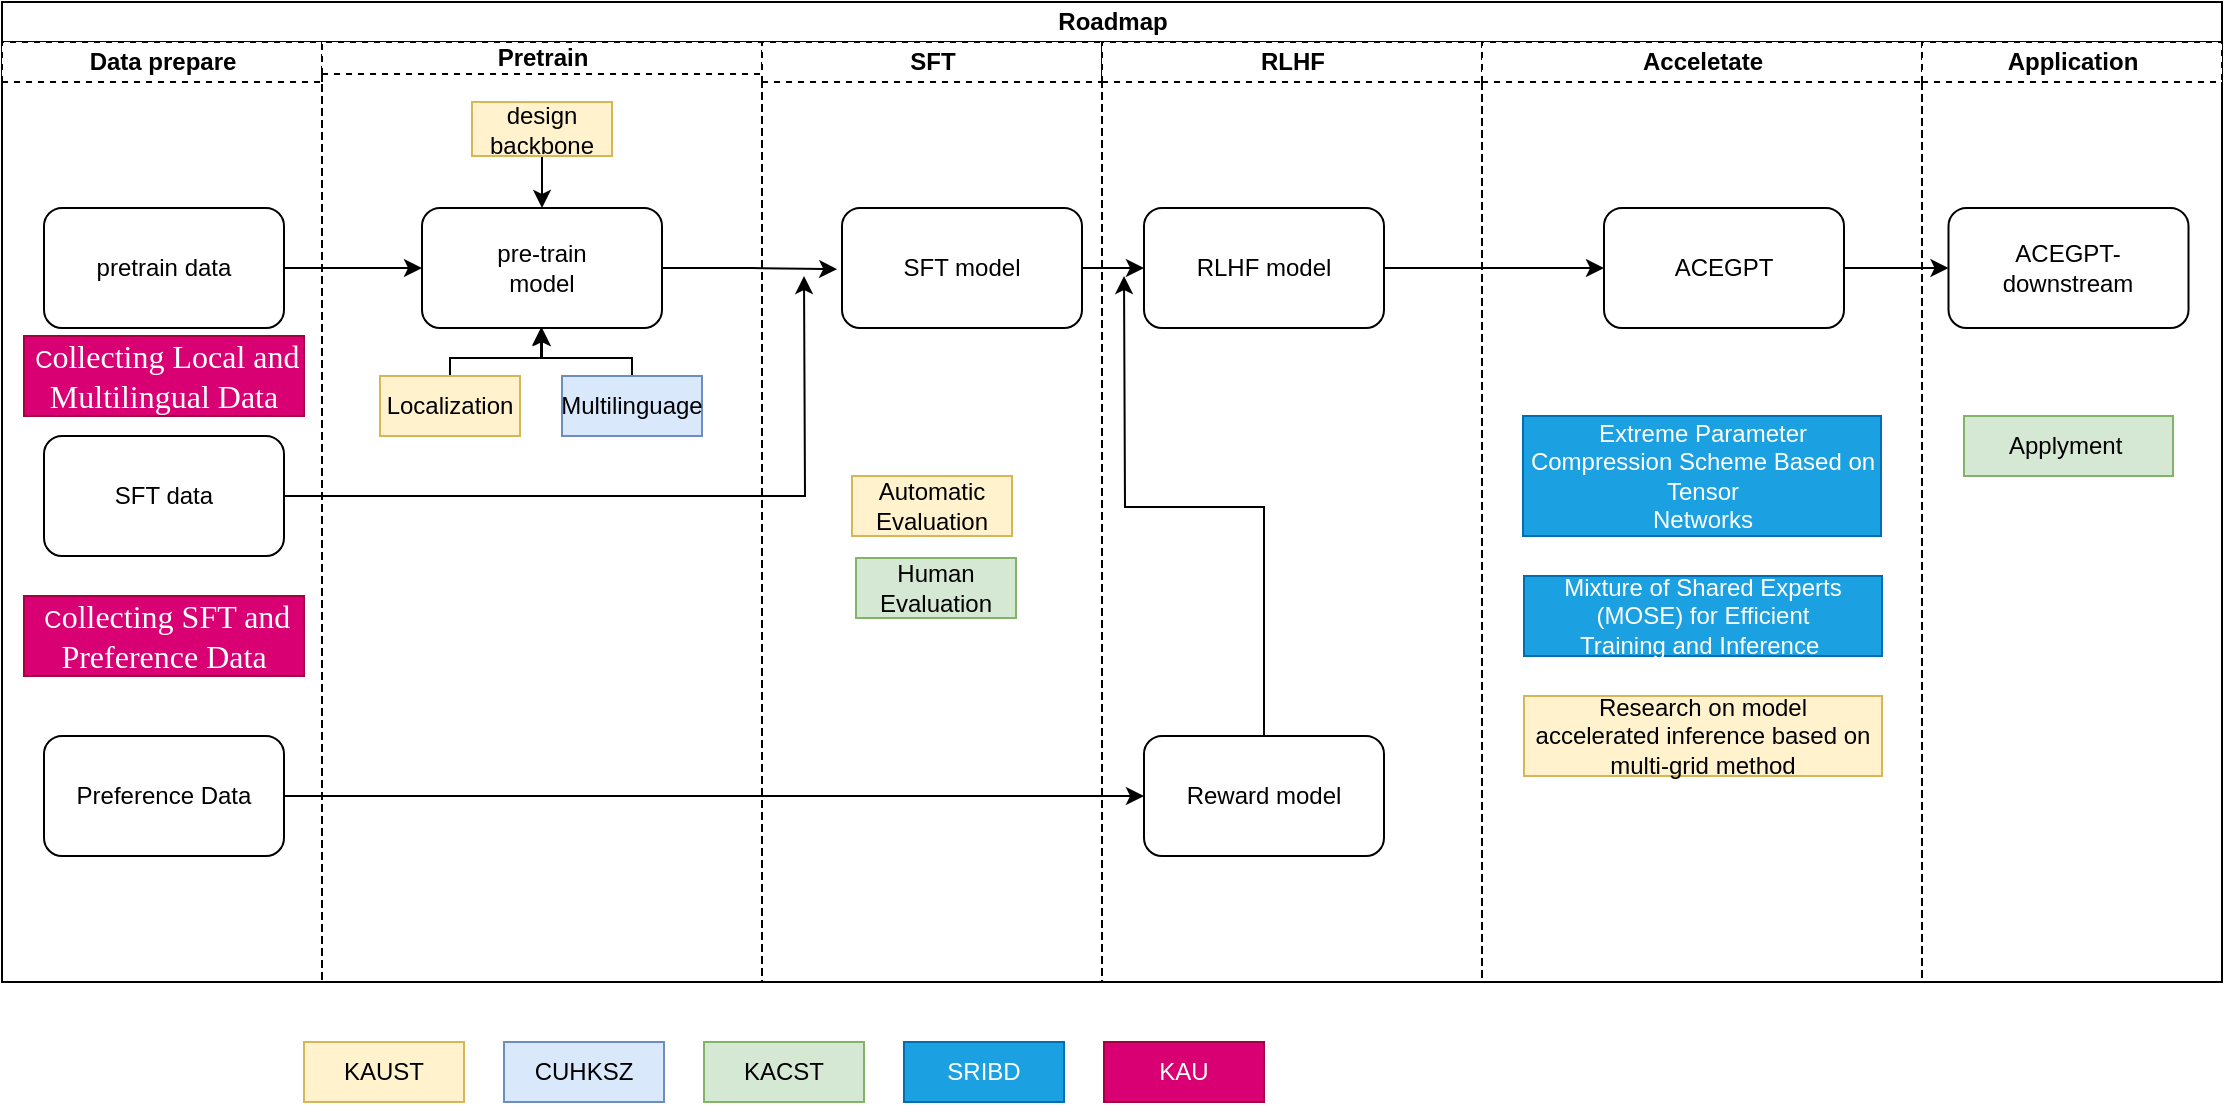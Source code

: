 <mxfile version="21.8.2" type="github" pages="2">
  <diagram name="第 1 页" id="qJFG4ZYVAEiP9m0R-gby">
    <mxGraphModel dx="1207" dy="771" grid="0" gridSize="10" guides="1" tooltips="1" connect="1" arrows="1" fold="1" page="1" pageScale="1" pageWidth="1169" pageHeight="827" math="0" shadow="0">
      <root>
        <mxCell id="0" />
        <mxCell id="1" parent="0" />
        <mxCell id="H2LMfA4cWkD5YnM_SA28-17" style="edgeStyle=orthogonalEdgeStyle;rounded=0;orthogonalLoop=1;jettySize=auto;html=1;" parent="1" source="H2LMfA4cWkD5YnM_SA28-3" edge="1">
          <mxGeometry relative="1" as="geometry">
            <mxPoint x="410" y="267" as="targetPoint" />
          </mxGeometry>
        </mxCell>
        <mxCell id="gEcVDK2G-cnFGfUPvAR2-7" value="" style="edgeStyle=orthogonalEdgeStyle;rounded=0;orthogonalLoop=1;jettySize=auto;html=1;exitX=0.5;exitY=0;exitDx=0;exitDy=0;" parent="1" source="gEcVDK2G-cnFGfUPvAR2-5" edge="1">
          <mxGeometry relative="1" as="geometry">
            <mxPoint x="570" y="267" as="targetPoint" />
          </mxGeometry>
        </mxCell>
        <mxCell id="gEcVDK2G-cnFGfUPvAR2-10" value="Roadmap" style="swimlane;childLayout=stackLayout;resizeParent=1;resizeParentMax=0;startSize=20;html=1;" parent="1" vertex="1">
          <mxGeometry x="9" y="130" width="1110" height="490" as="geometry" />
        </mxCell>
        <mxCell id="gEcVDK2G-cnFGfUPvAR2-12" value="Data prepare" style="swimlane;startSize=20;html=1;dashed=1;" parent="gEcVDK2G-cnFGfUPvAR2-10" vertex="1">
          <mxGeometry y="20" width="160" height="470" as="geometry">
            <mxRectangle x="140" y="20" width="40" height="406" as="alternateBounds" />
          </mxGeometry>
        </mxCell>
        <mxCell id="H2LMfA4cWkD5YnM_SA28-3" value="SFT data" style="whiteSpace=wrap;html=1;rounded=1;" parent="gEcVDK2G-cnFGfUPvAR2-12" vertex="1">
          <mxGeometry x="21" y="197" width="120" height="60" as="geometry" />
        </mxCell>
        <mxCell id="gEcVDK2G-cnFGfUPvAR2-2" value="Preference Data" style="whiteSpace=wrap;html=1;rounded=1;" parent="gEcVDK2G-cnFGfUPvAR2-12" vertex="1">
          <mxGeometry x="21" y="347" width="120" height="60" as="geometry" />
        </mxCell>
        <mxCell id="H2LMfA4cWkD5YnM_SA28-5" value="pretrain data" style="whiteSpace=wrap;html=1;rounded=1;" parent="gEcVDK2G-cnFGfUPvAR2-12" vertex="1">
          <mxGeometry x="21" y="83" width="120" height="60" as="geometry" />
        </mxCell>
        <mxCell id="aoEHYYdZmD1ayY0yGocH-11" value="&amp;nbsp;C&lt;span style=&quot;border-color: var(--border-color); font-family: &amp;quot;Times New Roman&amp;quot;, serif; font-size: 16px; text-align: left;&quot; lang=&quot;EN-US&quot;&gt;ollecting Local and&lt;br style=&quot;border-color: var(--border-color);&quot;&gt;Multilingual Data&lt;/span&gt;" style="rounded=0;whiteSpace=wrap;html=1;fillColor=#d80073;fontColor=#ffffff;strokeColor=#A50040;" parent="gEcVDK2G-cnFGfUPvAR2-12" vertex="1">
          <mxGeometry x="11" y="147" width="140" height="40" as="geometry" />
        </mxCell>
        <mxCell id="aoEHYYdZmD1ayY0yGocH-24" value="&amp;nbsp;C&lt;span style=&quot;border-color: var(--border-color); font-family: &amp;quot;Times New Roman&amp;quot;, serif; font-size: 16px; text-align: left;&quot; lang=&quot;EN-US&quot;&gt;ollecting SFT and Preference&amp;nbsp;Data&lt;/span&gt;" style="rounded=0;whiteSpace=wrap;html=1;fillColor=#d80073;fontColor=#ffffff;strokeColor=#A50040;" parent="gEcVDK2G-cnFGfUPvAR2-12" vertex="1">
          <mxGeometry x="11" y="277" width="140" height="40" as="geometry" />
        </mxCell>
        <mxCell id="gEcVDK2G-cnFGfUPvAR2-13" value="Pretrain" style="swimlane;startSize=16;html=1;dashed=1;" parent="gEcVDK2G-cnFGfUPvAR2-10" vertex="1">
          <mxGeometry x="160" y="20" width="220" height="470" as="geometry" />
        </mxCell>
        <mxCell id="H2LMfA4cWkD5YnM_SA28-18" value="pre-train&lt;br&gt;model" style="rounded=1;whiteSpace=wrap;html=1;" parent="gEcVDK2G-cnFGfUPvAR2-13" vertex="1">
          <mxGeometry x="50" y="83" width="120" height="60" as="geometry" />
        </mxCell>
        <mxCell id="MclHNVF5Y_-nszO6Ik4K-4" style="edgeStyle=orthogonalEdgeStyle;rounded=0;orthogonalLoop=1;jettySize=auto;html=1;exitX=0.5;exitY=0;exitDx=0;exitDy=0;entryX=0.5;entryY=1;entryDx=0;entryDy=0;" parent="gEcVDK2G-cnFGfUPvAR2-13" source="aoEHYYdZmD1ayY0yGocH-1" target="H2LMfA4cWkD5YnM_SA28-18" edge="1">
          <mxGeometry relative="1" as="geometry">
            <Array as="points">
              <mxPoint x="64" y="158" />
              <mxPoint x="110" y="158" />
            </Array>
          </mxGeometry>
        </mxCell>
        <mxCell id="aoEHYYdZmD1ayY0yGocH-1" value="Localization" style="rounded=0;whiteSpace=wrap;html=1;fillColor=#fff2cc;strokeColor=#d6b656;" parent="gEcVDK2G-cnFGfUPvAR2-13" vertex="1">
          <mxGeometry x="29" y="167" width="70" height="30" as="geometry" />
        </mxCell>
        <mxCell id="MclHNVF5Y_-nszO6Ik4K-5" style="edgeStyle=orthogonalEdgeStyle;rounded=0;orthogonalLoop=1;jettySize=auto;html=1;exitX=0.5;exitY=0;exitDx=0;exitDy=0;" parent="gEcVDK2G-cnFGfUPvAR2-13" source="aoEHYYdZmD1ayY0yGocH-2" edge="1">
          <mxGeometry relative="1" as="geometry">
            <mxPoint x="109.519" y="142.778" as="targetPoint" />
            <Array as="points">
              <mxPoint x="155" y="158" />
              <mxPoint x="110" y="158" />
            </Array>
          </mxGeometry>
        </mxCell>
        <mxCell id="aoEHYYdZmD1ayY0yGocH-2" value="Multilinguage" style="rounded=0;whiteSpace=wrap;html=1;fillColor=#dae8fc;strokeColor=#6c8ebf;" parent="gEcVDK2G-cnFGfUPvAR2-13" vertex="1">
          <mxGeometry x="120" y="167" width="70" height="30" as="geometry" />
        </mxCell>
        <mxCell id="MclHNVF5Y_-nszO6Ik4K-2" value="" style="edgeStyle=orthogonalEdgeStyle;rounded=0;orthogonalLoop=1;jettySize=auto;html=1;entryX=0.5;entryY=0;entryDx=0;entryDy=0;" parent="gEcVDK2G-cnFGfUPvAR2-13" source="MclHNVF5Y_-nszO6Ik4K-1" target="H2LMfA4cWkD5YnM_SA28-18" edge="1">
          <mxGeometry relative="1" as="geometry" />
        </mxCell>
        <mxCell id="MclHNVF5Y_-nszO6Ik4K-1" value="design backbone" style="rounded=0;whiteSpace=wrap;html=1;fillColor=#fff2cc;strokeColor=#d6b656;" parent="gEcVDK2G-cnFGfUPvAR2-13" vertex="1">
          <mxGeometry x="75" y="30" width="70" height="27" as="geometry" />
        </mxCell>
        <mxCell id="gEcVDK2G-cnFGfUPvAR2-14" value="SFT" style="swimlane;startSize=20;html=1;dashed=1;" parent="gEcVDK2G-cnFGfUPvAR2-10" vertex="1">
          <mxGeometry x="380" y="20" width="170" height="470" as="geometry" />
        </mxCell>
        <mxCell id="H2LMfA4cWkD5YnM_SA28-8" value="SFT model" style="rounded=1;whiteSpace=wrap;html=1;" parent="gEcVDK2G-cnFGfUPvAR2-14" vertex="1">
          <mxGeometry x="40" y="83" width="120" height="60" as="geometry" />
        </mxCell>
        <mxCell id="aoEHYYdZmD1ayY0yGocH-16" value="Automatic Evaluation" style="rounded=0;whiteSpace=wrap;html=1;fillColor=#fff2cc;strokeColor=#d6b656;" parent="gEcVDK2G-cnFGfUPvAR2-14" vertex="1">
          <mxGeometry x="45" y="217" width="80" height="30" as="geometry" />
        </mxCell>
        <mxCell id="aoEHYYdZmD1ayY0yGocH-18" value="Human Evaluation" style="rounded=0;whiteSpace=wrap;html=1;fillColor=#d5e8d4;strokeColor=#82b366;" parent="gEcVDK2G-cnFGfUPvAR2-14" vertex="1">
          <mxGeometry x="47" y="258" width="80" height="30" as="geometry" />
        </mxCell>
        <mxCell id="gEcVDK2G-cnFGfUPvAR2-17" value="RLHF" style="swimlane;startSize=20;html=1;dashed=1;" parent="gEcVDK2G-cnFGfUPvAR2-10" vertex="1">
          <mxGeometry x="550" y="20" width="190" height="470" as="geometry" />
        </mxCell>
        <mxCell id="H2LMfA4cWkD5YnM_SA28-21" value="RLHF model" style="rounded=1;whiteSpace=wrap;html=1;" parent="gEcVDK2G-cnFGfUPvAR2-17" vertex="1">
          <mxGeometry x="21" y="83" width="120" height="60" as="geometry" />
        </mxCell>
        <mxCell id="gEcVDK2G-cnFGfUPvAR2-5" value="Reward model" style="rounded=1;whiteSpace=wrap;html=1;" parent="gEcVDK2G-cnFGfUPvAR2-17" vertex="1">
          <mxGeometry x="21" y="347" width="120" height="60" as="geometry" />
        </mxCell>
        <mxCell id="gEcVDK2G-cnFGfUPvAR2-18" value="Acceletate" style="swimlane;startSize=20;html=1;dashed=1;" parent="gEcVDK2G-cnFGfUPvAR2-10" vertex="1">
          <mxGeometry x="740" y="20" width="220" height="470" as="geometry" />
        </mxCell>
        <mxCell id="H2LMfA4cWkD5YnM_SA28-7" value="ACEGPT" style="rounded=1;whiteSpace=wrap;html=1;" parent="gEcVDK2G-cnFGfUPvAR2-18" vertex="1">
          <mxGeometry x="61" y="83" width="120" height="60" as="geometry" />
        </mxCell>
        <mxCell id="aoEHYYdZmD1ayY0yGocH-21" value="Research on model&lt;br/&gt;accelerated inference based on multi-grid method" style="rounded=0;whiteSpace=wrap;html=1;fillColor=#fff2cc;strokeColor=#d6b656;" parent="gEcVDK2G-cnFGfUPvAR2-18" vertex="1">
          <mxGeometry x="21" y="327" width="179" height="40" as="geometry" />
        </mxCell>
        <mxCell id="aoEHYYdZmD1ayY0yGocH-22" value="Mixture of Shared Experts (MOSE) for Efficient&lt;br/&gt;Training and Inference&amp;nbsp;" style="rounded=0;whiteSpace=wrap;html=1;fillColor=#1ba1e2;strokeColor=#006EAF;fontColor=#ffffff;" parent="gEcVDK2G-cnFGfUPvAR2-18" vertex="1">
          <mxGeometry x="21" y="267" width="179" height="40" as="geometry" />
        </mxCell>
        <mxCell id="aoEHYYdZmD1ayY0yGocH-23" value="Extreme Parameter Compression Scheme Based on Tensor&lt;br&gt;Networks" style="rounded=0;whiteSpace=wrap;html=1;fillColor=#1ba1e2;strokeColor=#006EAF;fontColor=#ffffff;align=center;" parent="gEcVDK2G-cnFGfUPvAR2-18" vertex="1">
          <mxGeometry x="20.5" y="187" width="179" height="60" as="geometry" />
        </mxCell>
        <mxCell id="aoEHYYdZmD1ayY0yGocH-27" value="Application" style="swimlane;startSize=20;html=1;dashed=1;" parent="gEcVDK2G-cnFGfUPvAR2-10" vertex="1">
          <mxGeometry x="960" y="20" width="150" height="470" as="geometry" />
        </mxCell>
        <mxCell id="aoEHYYdZmD1ayY0yGocH-25" value="Applyment&amp;nbsp;" style="rounded=0;whiteSpace=wrap;html=1;fillColor=#d5e8d4;strokeColor=#82b366;" parent="aoEHYYdZmD1ayY0yGocH-27" vertex="1">
          <mxGeometry x="21" y="187" width="104.5" height="30" as="geometry" />
        </mxCell>
        <mxCell id="aoEHYYdZmD1ayY0yGocH-33" value="ACEGPT-downstream" style="rounded=1;whiteSpace=wrap;html=1;" parent="aoEHYYdZmD1ayY0yGocH-27" vertex="1">
          <mxGeometry x="13.25" y="83" width="120" height="60" as="geometry" />
        </mxCell>
        <mxCell id="H2LMfA4cWkD5YnM_SA28-19" style="edgeStyle=orthogonalEdgeStyle;rounded=0;orthogonalLoop=1;jettySize=auto;html=1;exitX=1;exitY=0.5;exitDx=0;exitDy=0;entryX=0;entryY=0.5;entryDx=0;entryDy=0;" parent="gEcVDK2G-cnFGfUPvAR2-10" source="H2LMfA4cWkD5YnM_SA28-5" target="H2LMfA4cWkD5YnM_SA28-18" edge="1">
          <mxGeometry relative="1" as="geometry" />
        </mxCell>
        <mxCell id="H2LMfA4cWkD5YnM_SA28-20" style="edgeStyle=orthogonalEdgeStyle;rounded=0;orthogonalLoop=1;jettySize=auto;html=1;exitX=1;exitY=0.5;exitDx=0;exitDy=0;entryX=-0.02;entryY=0.51;entryDx=0;entryDy=0;entryPerimeter=0;" parent="gEcVDK2G-cnFGfUPvAR2-10" source="H2LMfA4cWkD5YnM_SA28-18" target="H2LMfA4cWkD5YnM_SA28-8" edge="1">
          <mxGeometry relative="1" as="geometry" />
        </mxCell>
        <mxCell id="gEcVDK2G-cnFGfUPvAR2-1" value="" style="edgeStyle=orthogonalEdgeStyle;rounded=0;orthogonalLoop=1;jettySize=auto;html=1;" parent="gEcVDK2G-cnFGfUPvAR2-10" source="H2LMfA4cWkD5YnM_SA28-8" target="H2LMfA4cWkD5YnM_SA28-21" edge="1">
          <mxGeometry relative="1" as="geometry" />
        </mxCell>
        <mxCell id="gEcVDK2G-cnFGfUPvAR2-6" value="" style="edgeStyle=orthogonalEdgeStyle;rounded=0;orthogonalLoop=1;jettySize=auto;html=1;" parent="gEcVDK2G-cnFGfUPvAR2-10" source="gEcVDK2G-cnFGfUPvAR2-2" target="gEcVDK2G-cnFGfUPvAR2-5" edge="1">
          <mxGeometry relative="1" as="geometry" />
        </mxCell>
        <mxCell id="gEcVDK2G-cnFGfUPvAR2-4" value="" style="edgeStyle=orthogonalEdgeStyle;rounded=0;orthogonalLoop=1;jettySize=auto;html=1;" parent="gEcVDK2G-cnFGfUPvAR2-10" source="H2LMfA4cWkD5YnM_SA28-21" target="H2LMfA4cWkD5YnM_SA28-7" edge="1">
          <mxGeometry relative="1" as="geometry" />
        </mxCell>
        <mxCell id="aoEHYYdZmD1ayY0yGocH-34" value="" style="edgeStyle=orthogonalEdgeStyle;rounded=0;orthogonalLoop=1;jettySize=auto;html=1;" parent="gEcVDK2G-cnFGfUPvAR2-10" source="H2LMfA4cWkD5YnM_SA28-7" target="aoEHYYdZmD1ayY0yGocH-33" edge="1">
          <mxGeometry relative="1" as="geometry" />
        </mxCell>
        <mxCell id="aoEHYYdZmD1ayY0yGocH-5" value="KAUST" style="rounded=0;whiteSpace=wrap;html=1;fillColor=#fff2cc;strokeColor=#d6b656;" parent="1" vertex="1">
          <mxGeometry x="160" y="650" width="80" height="30" as="geometry" />
        </mxCell>
        <mxCell id="aoEHYYdZmD1ayY0yGocH-6" value="CUHKSZ" style="rounded=0;whiteSpace=wrap;html=1;fillColor=#dae8fc;strokeColor=#6c8ebf;" parent="1" vertex="1">
          <mxGeometry x="260" y="650" width="80" height="30" as="geometry" />
        </mxCell>
        <mxCell id="aoEHYYdZmD1ayY0yGocH-7" value="KACST" style="rounded=0;whiteSpace=wrap;html=1;fillColor=#d5e8d4;strokeColor=#82b366;" parent="1" vertex="1">
          <mxGeometry x="360" y="650" width="80" height="30" as="geometry" />
        </mxCell>
        <mxCell id="aoEHYYdZmD1ayY0yGocH-8" value="SRIBD" style="rounded=0;whiteSpace=wrap;html=1;fillColor=#1ba1e2;strokeColor=#006EAF;fontColor=#ffffff;" parent="1" vertex="1">
          <mxGeometry x="460" y="650" width="80" height="30" as="geometry" />
        </mxCell>
        <mxCell id="aoEHYYdZmD1ayY0yGocH-9" value="KAU" style="rounded=0;whiteSpace=wrap;html=1;fillColor=#d80073;strokeColor=#A50040;fontColor=#ffffff;" parent="1" vertex="1">
          <mxGeometry x="560" y="650" width="80" height="30" as="geometry" />
        </mxCell>
      </root>
    </mxGraphModel>
  </diagram>
  <diagram id="L5EI0Nv2DJLL0fKtWiDT" name="第 2 页">
    <mxGraphModel grid="1" page="1" gridSize="10" guides="1" tooltips="1" connect="1" arrows="1" fold="1" pageScale="1" pageWidth="827" pageHeight="1169" math="0" shadow="0">
      <root>
        <mxCell id="0" />
        <mxCell id="1" parent="0" />
      </root>
    </mxGraphModel>
  </diagram>
</mxfile>
